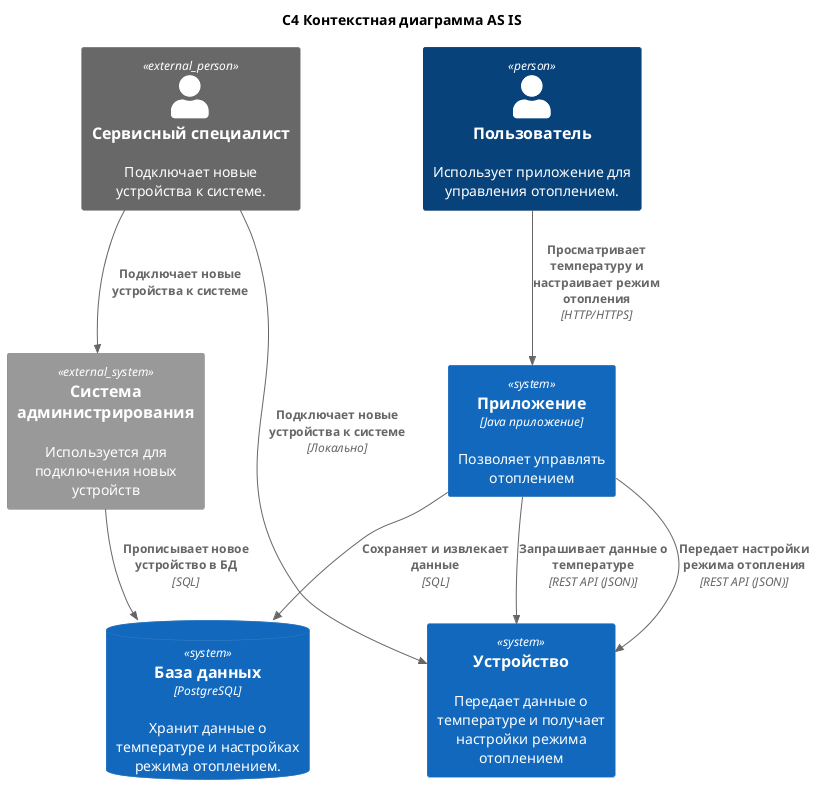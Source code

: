 @startuml
!include <C4/C4_Context>

title C4 Контекстная диаграмма AS IS

Person(customer, "Пользователь", "Использует приложение для управления отоплением.")
Person_Ext(serviceman, "Сервисный специалист", "Подключает новые устройства к системе.")

System(monolith, "Приложение", "Позволяет управлять отоплением", $type="Java приложение")
SystemDb(database, "База данных", "Хранит данные о температуре и настройках режима отоплением.", $type="PostgreSQL")
System(device, "Устройство", "Передает данные о температуре и получает настройки режима отоплением")
System_Ext(deviceadministration, "Система администрирования", "Используется для подключения новых устройств")

Rel(customer, monolith, "Просматривает температуру и настраивает режим отопления", "HTTP/HTTPS")
Rel(serviceman, device, "Подключает новые устройства к системе", "Локально")
Rel(serviceman, deviceadministration, "Подключает новые устройства к системе")

Rel(monolith, device, "Запрашивает данные о температуре", "REST API (JSON)")
Rel(monolith, device, "Передает настройки режима отопления", "REST API (JSON)")
Rel(monolith, database, "Сохраняет и извлекает данные", "SQL")
Rel(deviceadministration, database, "Прописывает новое устройство в БД", "SQL")

@enduml